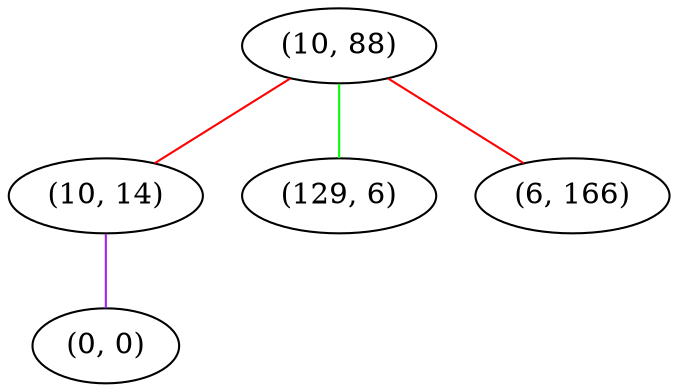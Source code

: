 graph "" {
"(10, 88)";
"(10, 14)";
"(129, 6)";
"(0, 0)";
"(6, 166)";
"(10, 88)" -- "(10, 14)"  [color=red, key=0, weight=1];
"(10, 88)" -- "(129, 6)"  [color=green, key=0, weight=2];
"(10, 88)" -- "(6, 166)"  [color=red, key=0, weight=1];
"(10, 14)" -- "(0, 0)"  [color=purple, key=0, weight=4];
}
